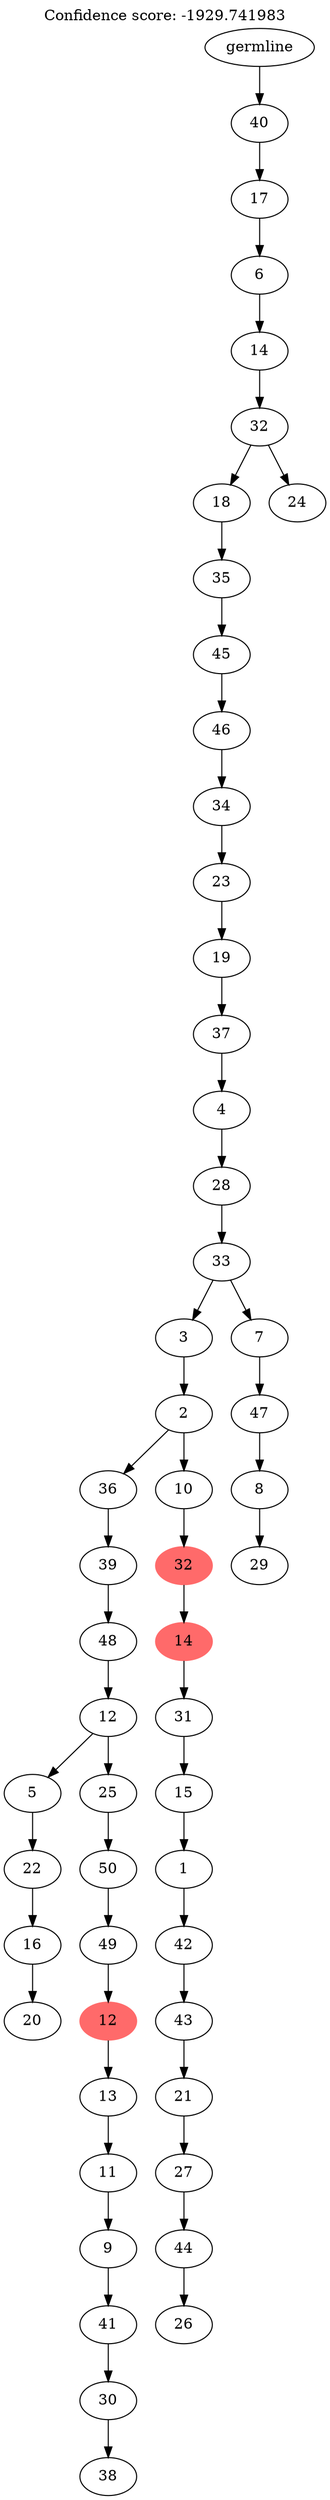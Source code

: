 digraph g {
	"52" -> "53";
	"53" [label="20"];
	"51" -> "52";
	"52" [label="16"];
	"50" -> "51";
	"51" [label="22"];
	"48" -> "49";
	"49" [label="38"];
	"47" -> "48";
	"48" [label="30"];
	"46" -> "47";
	"47" [label="41"];
	"45" -> "46";
	"46" [label="9"];
	"44" -> "45";
	"45" [label="11"];
	"43" -> "44";
	"44" [label="13"];
	"42" -> "43";
	"43" [color=indianred1, style=filled, label="12"];
	"41" -> "42";
	"42" [label="49"];
	"40" -> "41";
	"41" [label="50"];
	"39" -> "40";
	"40" [label="25"];
	"39" -> "50";
	"50" [label="5"];
	"38" -> "39";
	"39" [label="12"];
	"37" -> "38";
	"38" [label="48"];
	"36" -> "37";
	"37" [label="39"];
	"34" -> "35";
	"35" [label="26"];
	"33" -> "34";
	"34" [label="44"];
	"32" -> "33";
	"33" [label="27"];
	"31" -> "32";
	"32" [label="21"];
	"30" -> "31";
	"31" [label="43"];
	"29" -> "30";
	"30" [label="42"];
	"28" -> "29";
	"29" [label="1"];
	"27" -> "28";
	"28" [label="15"];
	"26" -> "27";
	"27" [label="31"];
	"25" -> "26";
	"26" [color=indianred1, style=filled, label="14"];
	"24" -> "25";
	"25" [color=indianred1, style=filled, label="32"];
	"23" -> "24";
	"24" [label="10"];
	"23" -> "36";
	"36" [label="36"];
	"22" -> "23";
	"23" [label="2"];
	"20" -> "21";
	"21" [label="29"];
	"19" -> "20";
	"20" [label="8"];
	"18" -> "19";
	"19" [label="47"];
	"17" -> "18";
	"18" [label="7"];
	"17" -> "22";
	"22" [label="3"];
	"16" -> "17";
	"17" [label="33"];
	"15" -> "16";
	"16" [label="28"];
	"14" -> "15";
	"15" [label="4"];
	"13" -> "14";
	"14" [label="37"];
	"12" -> "13";
	"13" [label="19"];
	"11" -> "12";
	"12" [label="23"];
	"10" -> "11";
	"11" [label="34"];
	"9" -> "10";
	"10" [label="46"];
	"8" -> "9";
	"9" [label="45"];
	"7" -> "8";
	"8" [label="35"];
	"5" -> "6";
	"6" [label="24"];
	"5" -> "7";
	"7" [label="18"];
	"4" -> "5";
	"5" [label="32"];
	"3" -> "4";
	"4" [label="14"];
	"2" -> "3";
	"3" [label="6"];
	"1" -> "2";
	"2" [label="17"];
	"0" -> "1";
	"1" [label="40"];
	"0" [label="germline"];
	labelloc="t";
	label="Confidence score: -1929.741983";
}
